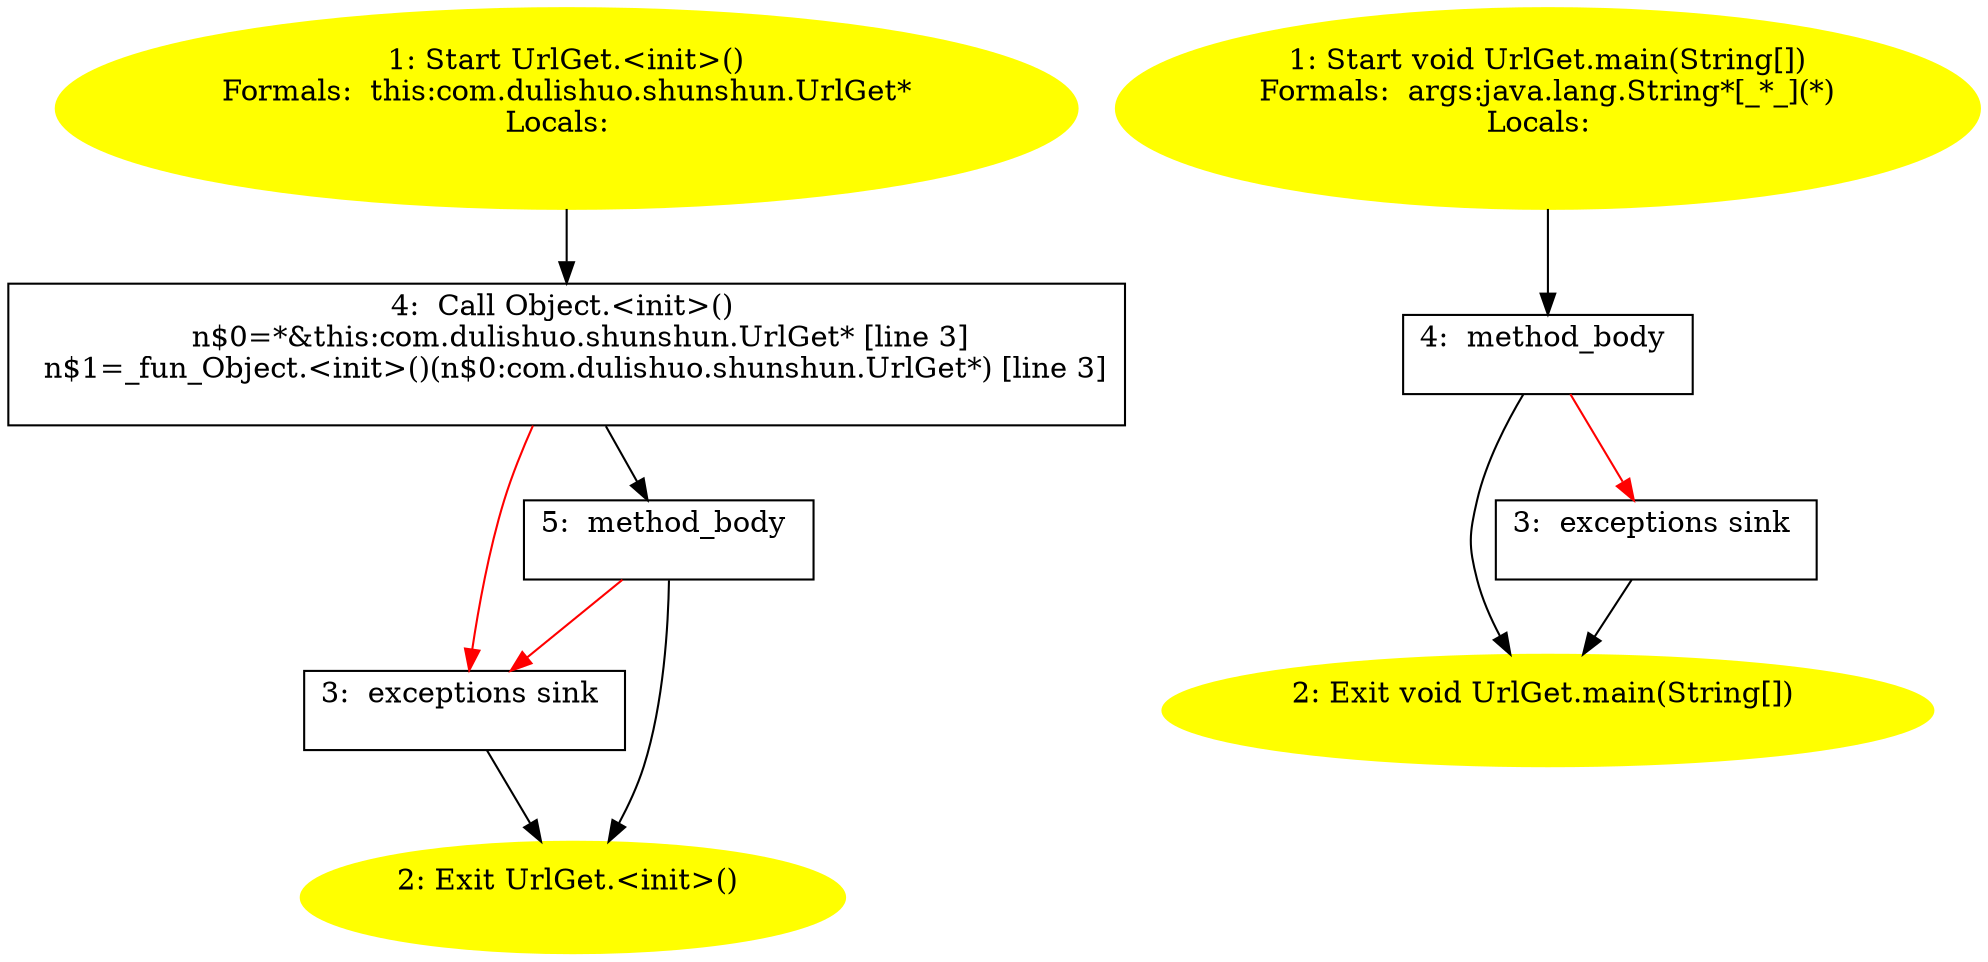 /* @generated */
digraph cfg {
"com.dulishuo.shunshun.UrlGet.<init>().6a65e9fe0f82688d364f27d39ad85616_1" [label="1: Start UrlGet.<init>()\nFormals:  this:com.dulishuo.shunshun.UrlGet*\nLocals:  \n  " color=yellow style=filled]
	

	 "com.dulishuo.shunshun.UrlGet.<init>().6a65e9fe0f82688d364f27d39ad85616_1" -> "com.dulishuo.shunshun.UrlGet.<init>().6a65e9fe0f82688d364f27d39ad85616_4" ;
"com.dulishuo.shunshun.UrlGet.<init>().6a65e9fe0f82688d364f27d39ad85616_2" [label="2: Exit UrlGet.<init>() \n  " color=yellow style=filled]
	

"com.dulishuo.shunshun.UrlGet.<init>().6a65e9fe0f82688d364f27d39ad85616_3" [label="3:  exceptions sink \n  " shape="box"]
	

	 "com.dulishuo.shunshun.UrlGet.<init>().6a65e9fe0f82688d364f27d39ad85616_3" -> "com.dulishuo.shunshun.UrlGet.<init>().6a65e9fe0f82688d364f27d39ad85616_2" ;
"com.dulishuo.shunshun.UrlGet.<init>().6a65e9fe0f82688d364f27d39ad85616_4" [label="4:  Call Object.<init>() \n   n$0=*&this:com.dulishuo.shunshun.UrlGet* [line 3]\n  n$1=_fun_Object.<init>()(n$0:com.dulishuo.shunshun.UrlGet*) [line 3]\n " shape="box"]
	

	 "com.dulishuo.shunshun.UrlGet.<init>().6a65e9fe0f82688d364f27d39ad85616_4" -> "com.dulishuo.shunshun.UrlGet.<init>().6a65e9fe0f82688d364f27d39ad85616_5" ;
	 "com.dulishuo.shunshun.UrlGet.<init>().6a65e9fe0f82688d364f27d39ad85616_4" -> "com.dulishuo.shunshun.UrlGet.<init>().6a65e9fe0f82688d364f27d39ad85616_3" [color="red" ];
"com.dulishuo.shunshun.UrlGet.<init>().6a65e9fe0f82688d364f27d39ad85616_5" [label="5:  method_body \n  " shape="box"]
	

	 "com.dulishuo.shunshun.UrlGet.<init>().6a65e9fe0f82688d364f27d39ad85616_5" -> "com.dulishuo.shunshun.UrlGet.<init>().6a65e9fe0f82688d364f27d39ad85616_2" ;
	 "com.dulishuo.shunshun.UrlGet.<init>().6a65e9fe0f82688d364f27d39ad85616_5" -> "com.dulishuo.shunshun.UrlGet.<init>().6a65e9fe0f82688d364f27d39ad85616_3" [color="red" ];
"com.dulishuo.shunshun.UrlGet.main(java.lang.String[]):void.2bf57a13875c9ada9fd77b4d6ed7552d_1" [label="1: Start void UrlGet.main(String[])\nFormals:  args:java.lang.String*[_*_](*)\nLocals:  \n  " color=yellow style=filled]
	

	 "com.dulishuo.shunshun.UrlGet.main(java.lang.String[]):void.2bf57a13875c9ada9fd77b4d6ed7552d_1" -> "com.dulishuo.shunshun.UrlGet.main(java.lang.String[]):void.2bf57a13875c9ada9fd77b4d6ed7552d_4" ;
"com.dulishuo.shunshun.UrlGet.main(java.lang.String[]):void.2bf57a13875c9ada9fd77b4d6ed7552d_2" [label="2: Exit void UrlGet.main(String[]) \n  " color=yellow style=filled]
	

"com.dulishuo.shunshun.UrlGet.main(java.lang.String[]):void.2bf57a13875c9ada9fd77b4d6ed7552d_3" [label="3:  exceptions sink \n  " shape="box"]
	

	 "com.dulishuo.shunshun.UrlGet.main(java.lang.String[]):void.2bf57a13875c9ada9fd77b4d6ed7552d_3" -> "com.dulishuo.shunshun.UrlGet.main(java.lang.String[]):void.2bf57a13875c9ada9fd77b4d6ed7552d_2" ;
"com.dulishuo.shunshun.UrlGet.main(java.lang.String[]):void.2bf57a13875c9ada9fd77b4d6ed7552d_4" [label="4:  method_body \n  " shape="box"]
	

	 "com.dulishuo.shunshun.UrlGet.main(java.lang.String[]):void.2bf57a13875c9ada9fd77b4d6ed7552d_4" -> "com.dulishuo.shunshun.UrlGet.main(java.lang.String[]):void.2bf57a13875c9ada9fd77b4d6ed7552d_2" ;
	 "com.dulishuo.shunshun.UrlGet.main(java.lang.String[]):void.2bf57a13875c9ada9fd77b4d6ed7552d_4" -> "com.dulishuo.shunshun.UrlGet.main(java.lang.String[]):void.2bf57a13875c9ada9fd77b4d6ed7552d_3" [color="red" ];
}
